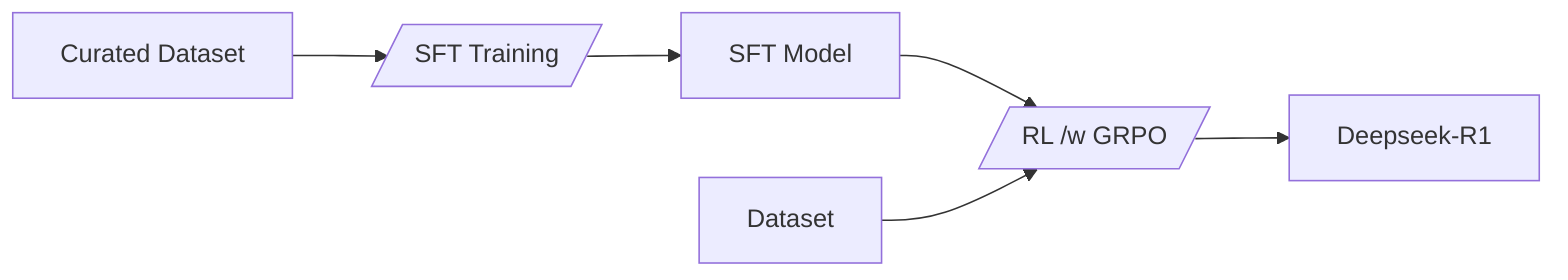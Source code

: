 flowchart LR

  curated[Curated Dataset] --> sft[/SFT Training/] --> sft_model[SFT Model]
  sft_model --> rlgrpo[/RL /w GRPO/] --> r1[Deepseek-R1]
  dataset[Dataset] --> rlgrpo